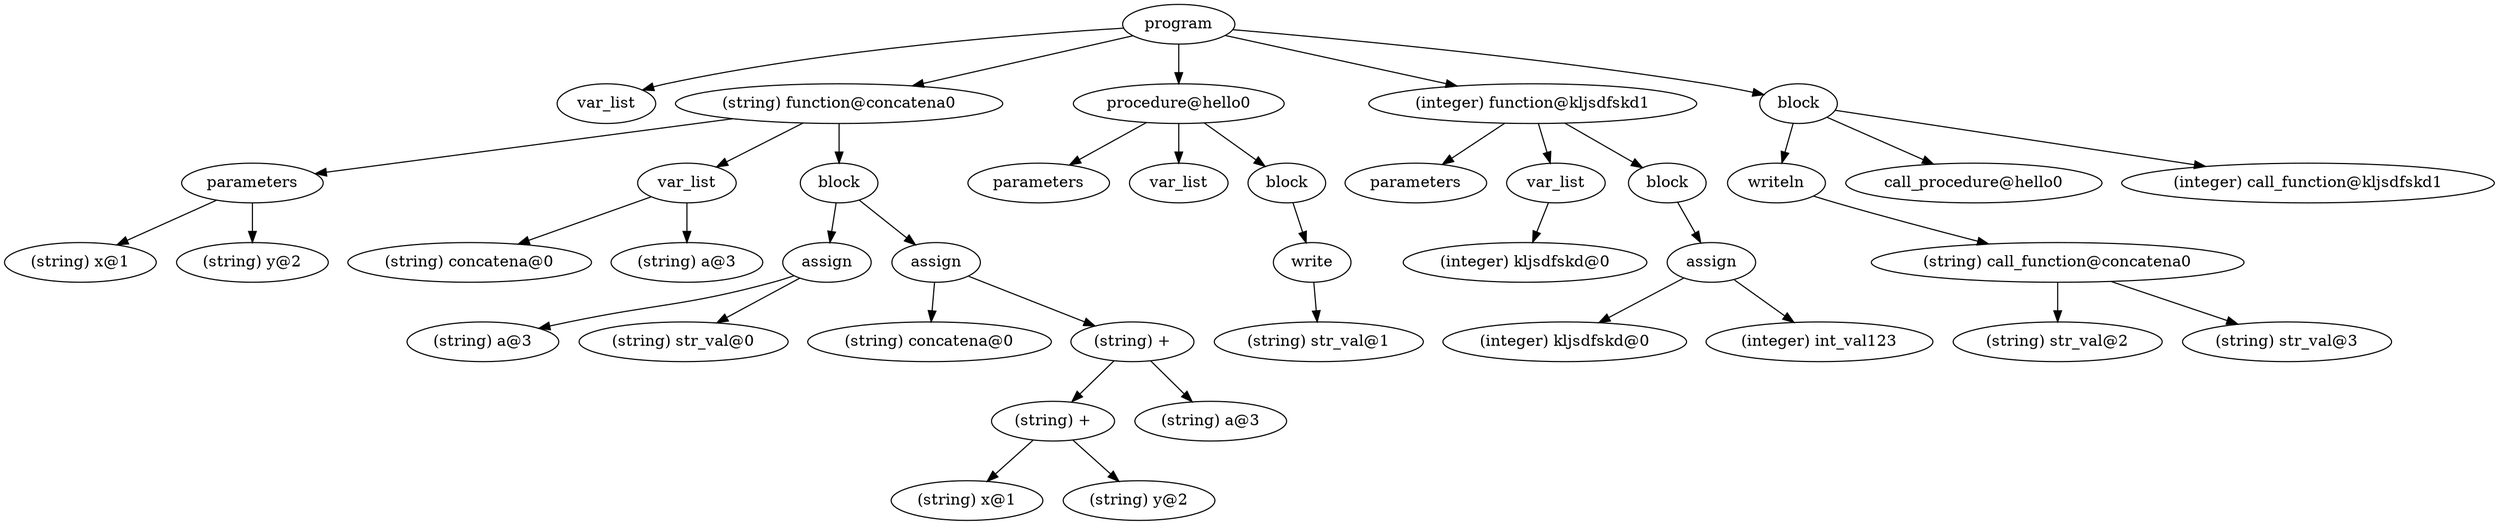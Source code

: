 digraph {
graph [ordering="out"];
node0[label="program"];
node1[label="var_list"];
node0 -> node1;
node2[label="(string) function@concatena0"];
node3[label="parameters"];
node4[label="(string) x@1"];
node3 -> node4;
node5[label="(string) y@2"];
node3 -> node5;
node2 -> node3;
node6[label="var_list"];
node7[label="(string) concatena@0"];
node6 -> node7;
node8[label="(string) a@3"];
node6 -> node8;
node2 -> node6;
node9[label="block"];
node10[label="assign"];
node11[label="(string) a@3"];
node10 -> node11;
node12[label="(string) str_val@0"];
node10 -> node12;
node9 -> node10;
node13[label="assign"];
node14[label="(string) concatena@0"];
node13 -> node14;
node15[label="(string) +"];
node16[label="(string) +"];
node17[label="(string) x@1"];
node16 -> node17;
node18[label="(string) y@2"];
node16 -> node18;
node15 -> node16;
node19[label="(string) a@3"];
node15 -> node19;
node13 -> node15;
node9 -> node13;
node2 -> node9;
node0 -> node2;
node20[label="procedure@hello0"];
node21[label="parameters"];
node20 -> node21;
node22[label="var_list"];
node20 -> node22;
node23[label="block"];
node24[label="write"];
node25[label="(string) str_val@1"];
node24 -> node25;
node23 -> node24;
node20 -> node23;
node0 -> node20;
node26[label="(integer) function@kljsdfskd1"];
node27[label="parameters"];
node26 -> node27;
node28[label="var_list"];
node29[label="(integer) kljsdfskd@0"];
node28 -> node29;
node26 -> node28;
node30[label="block"];
node31[label="assign"];
node32[label="(integer) kljsdfskd@0"];
node31 -> node32;
node33[label="(integer) int_val123"];
node31 -> node33;
node30 -> node31;
node26 -> node30;
node0 -> node26;
node34[label="block"];
node35[label="writeln"];
node36[label="(string) call_function@concatena0"];
node37[label="(string) str_val@2"];
node36 -> node37;
node38[label="(string) str_val@3"];
node36 -> node38;
node35 -> node36;
node34 -> node35;
node39[label="call_procedure@hello0"];
node34 -> node39;
node40[label="(integer) call_function@kljsdfskd1"];
node34 -> node40;
node0 -> node34;
}
